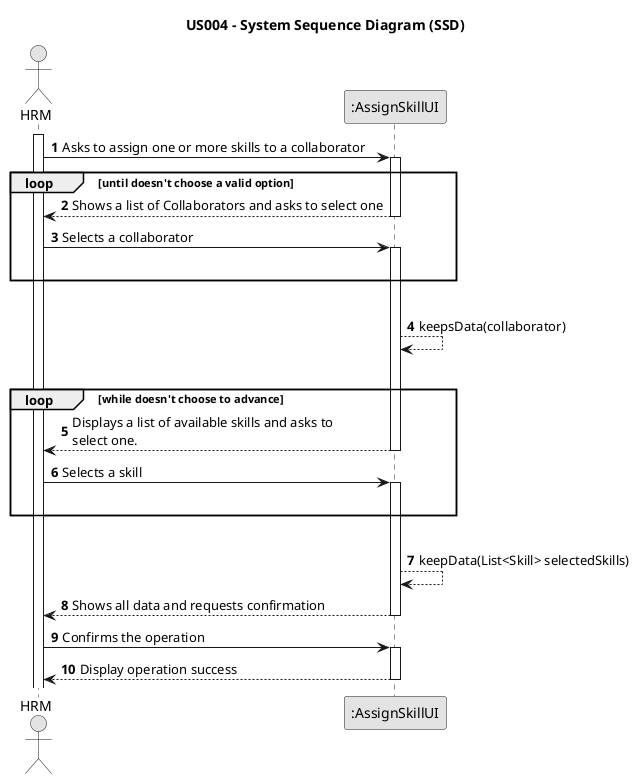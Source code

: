 @startuml
skinparam monochrome true
skinparam packageStyle rectangle
skinparam shadowing false

title US004 - System Sequence Diagram (SSD)

autonumber

actor "HRM" as HRM
participant ":AssignSkillUI" as UI


activate HRM

    HRM -> UI : Asks to assign one or more skills to a collaborator

    activate UI

            loop until doesn't choose a valid option

        UI --> HRM : Shows a list of Collaborators and asks to select one

    deactivate UI


    HRM -> UI : Selects a collaborator
    activate UI
    |||
    end
|||

    UI --> UI : keepsData(collaborator)

    |||

        loop while doesn't choose to advance

            UI --> HRM : Displays a list of available skills and asks to \nselect one.
    deactivate UI

        HRM -> UI : Selects a skill
        |||

    activate UI

        end
        |||
        UI --> UI : keepData(List<Skill> selectedSkills)

        UI --> HRM : Shows all data and requests confirmation
    deactivate UI

    HRM -> UI : Confirms the operation
    activate UI

     UI --> HRM : Display operation success
     deactivate UI

@enduml